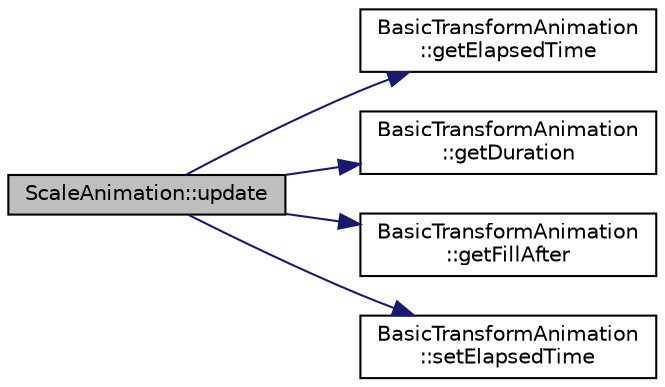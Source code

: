 digraph "ScaleAnimation::update"
{
  edge [fontname="Helvetica",fontsize="10",labelfontname="Helvetica",labelfontsize="10"];
  node [fontname="Helvetica",fontsize="10",shape=record];
  rankdir="LR";
  Node1 [label="ScaleAnimation::update",height=0.2,width=0.4,color="black", fillcolor="grey75", style="filled", fontcolor="black"];
  Node1 -> Node2 [color="midnightblue",fontsize="10",style="solid",fontname="Helvetica"];
  Node2 [label="BasicTransformAnimation\l::getElapsedTime",height=0.2,width=0.4,color="black", fillcolor="white", style="filled",URL="$class_basic_transform_animation.html#a7ddb2882c528e4fb3840a3613c8cfd9a"];
  Node1 -> Node3 [color="midnightblue",fontsize="10",style="solid",fontname="Helvetica"];
  Node3 [label="BasicTransformAnimation\l::getDuration",height=0.2,width=0.4,color="black", fillcolor="white", style="filled",URL="$class_basic_transform_animation.html#a57c871bf0044ce70872d2fbd12f3317a"];
  Node1 -> Node4 [color="midnightblue",fontsize="10",style="solid",fontname="Helvetica"];
  Node4 [label="BasicTransformAnimation\l::getFillAfter",height=0.2,width=0.4,color="black", fillcolor="white", style="filled",URL="$class_basic_transform_animation.html#a5c4ce9cc0d4beb70a3f6f13ec37ca6e5"];
  Node1 -> Node5 [color="midnightblue",fontsize="10",style="solid",fontname="Helvetica"];
  Node5 [label="BasicTransformAnimation\l::setElapsedTime",height=0.2,width=0.4,color="black", fillcolor="white", style="filled",URL="$class_basic_transform_animation.html#a256fc4440ecd8b14155749df966cdfb0"];
}
